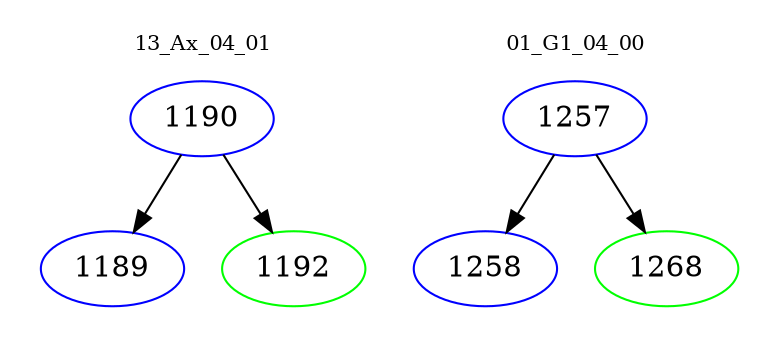 digraph{
subgraph cluster_0 {
color = white
label = "13_Ax_04_01";
fontsize=10;
T0_1190 [label="1190", color="blue"]
T0_1190 -> T0_1189 [color="black"]
T0_1189 [label="1189", color="blue"]
T0_1190 -> T0_1192 [color="black"]
T0_1192 [label="1192", color="green"]
}
subgraph cluster_1 {
color = white
label = "01_G1_04_00";
fontsize=10;
T1_1257 [label="1257", color="blue"]
T1_1257 -> T1_1258 [color="black"]
T1_1258 [label="1258", color="blue"]
T1_1257 -> T1_1268 [color="black"]
T1_1268 [label="1268", color="green"]
}
}
